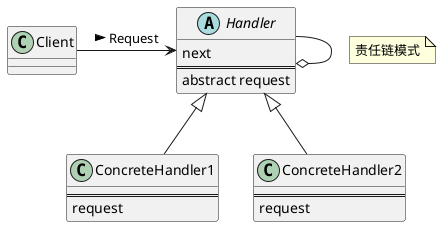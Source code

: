@startuml

note "责任链模式" as N1

Client -> Handler : Request >
Handler <|-- ConcreteHandler1
Handler <|-- ConcreteHandler2
Handler --o Handler


abstract class Handler {
    next
    ==
    abstract request
}

class ConcreteHandler1 {
    ==
    request
}

class ConcreteHandler2 {
    ==
    request
}

@enduml